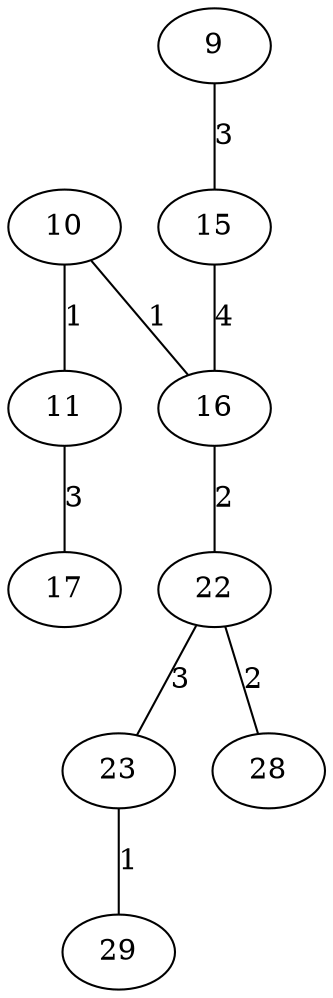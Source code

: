 graph{
   10;
   22;
   9;
   15;
   17;
   11;
   29;
   16;
   23;
   28;
   10 -- 16 [label="1"];
   23 -- 29 [label="1"];
   22 -- 23 [label="3"];
   9 -- 15 [label="3"];
   16 -- 22 [label="2"];
   22 -- 28 [label="2"];
   10 -- 11 [label="1"];
   15 -- 16 [label="4"];
   11 -- 17 [label="3"];
}